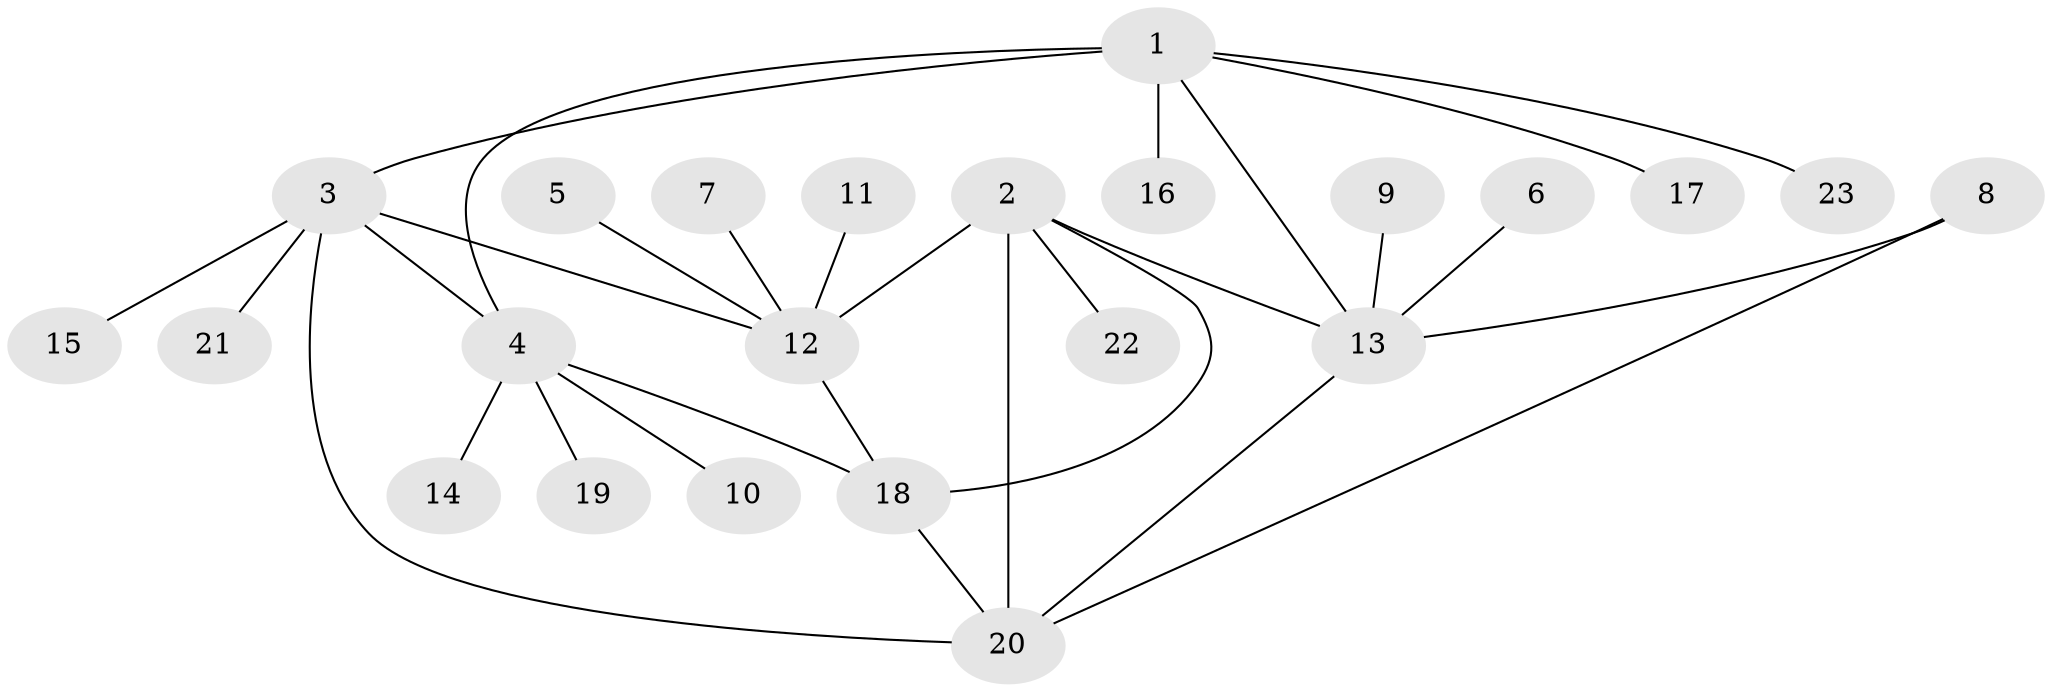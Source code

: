 // original degree distribution, {8: 0.07547169811320754, 4: 0.03773584905660377, 6: 0.03773584905660377, 2: 0.2830188679245283, 7: 0.018867924528301886, 1: 0.5094339622641509, 3: 0.03773584905660377}
// Generated by graph-tools (version 1.1) at 2025/37/03/04/25 23:37:32]
// undirected, 23 vertices, 30 edges
graph export_dot {
  node [color=gray90,style=filled];
  1;
  2;
  3;
  4;
  5;
  6;
  7;
  8;
  9;
  10;
  11;
  12;
  13;
  14;
  15;
  16;
  17;
  18;
  19;
  20;
  21;
  22;
  23;
  1 -- 3 [weight=2.0];
  1 -- 4 [weight=1.0];
  1 -- 13 [weight=1.0];
  1 -- 16 [weight=1.0];
  1 -- 17 [weight=1.0];
  1 -- 23 [weight=1.0];
  2 -- 12 [weight=1.0];
  2 -- 13 [weight=1.0];
  2 -- 18 [weight=1.0];
  2 -- 20 [weight=1.0];
  2 -- 22 [weight=1.0];
  3 -- 4 [weight=1.0];
  3 -- 12 [weight=1.0];
  3 -- 15 [weight=1.0];
  3 -- 20 [weight=1.0];
  3 -- 21 [weight=1.0];
  4 -- 10 [weight=1.0];
  4 -- 14 [weight=1.0];
  4 -- 18 [weight=1.0];
  4 -- 19 [weight=1.0];
  5 -- 12 [weight=1.0];
  6 -- 13 [weight=1.0];
  7 -- 12 [weight=1.0];
  8 -- 13 [weight=1.0];
  8 -- 20 [weight=1.0];
  9 -- 13 [weight=1.0];
  11 -- 12 [weight=1.0];
  12 -- 18 [weight=1.0];
  13 -- 20 [weight=1.0];
  18 -- 20 [weight=1.0];
}
